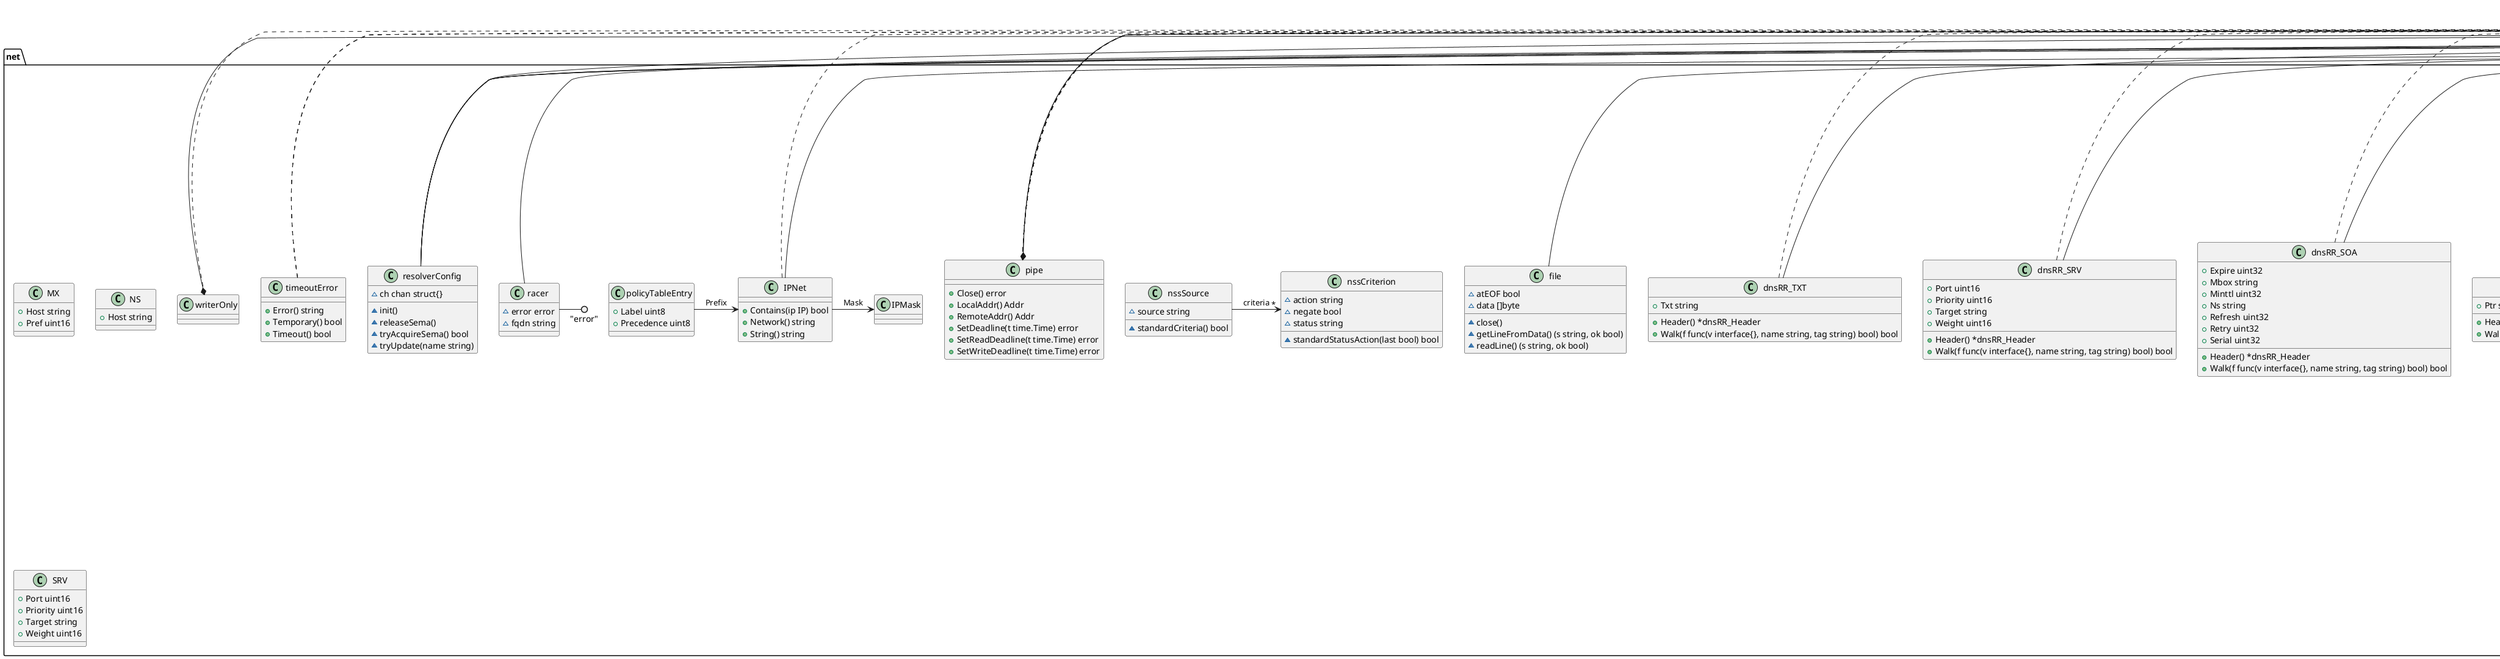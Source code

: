 
@startuml

set namespaceSeparator /

interface error {
}

class io/PipeReader {
}

class io/PipeWriter {
}

interface io/Closer {
}

interface io/ReadCloser {
}

interface io/ReadWriteCloser {
}

interface io/ReadWriter {
}

interface io/Reader {
}

interface io/ReaderFrom {
}

interface io/WriteCloser {
}

interface io/Writer {
}

class net/AddrError {
	+Addr string
	+Err string
	+Error() string
	+Temporary() bool
	+Timeout() bool
}

class net/DNSConfigError {
	+Err error
	+Error() string
	+Temporary() bool
	+Timeout() bool
}

class net/DNSError {
	+Err string
	+IsTemporary bool
	+IsTimeout bool
	+Name string
	+Server string
	+Error() string
	+Temporary() bool
	+Timeout() bool
}

class net/Dialer {
	+Cancel <-chan struct{}
	+DualStack bool
	+Dial(network string, address string) (Conn, error)
	~deadline(now time.Time) time.Time
	~dialDNS(network string, server string) (dnsConn, error)
	~fallbackDelay() time.Duration
}

class net/IPAddr {
	+Zone string
	+Network() string
	+String() string
	~family() int
	~isWildcard() bool
	~opAddr() Addr
	~sockaddr(family int) (syscall.Sockaddr, error)
}

class net/IPConn {
	+ReadFrom(b []byte) (int, Addr, error)
	+ReadFromIP(b []byte) (int, *IPAddr, error)
	+ReadMsgIP(b []byte, oob []byte) (n int, oobn int, flags int, addr *IPAddr, err error)
	+WriteMsgIP(b []byte, oob []byte, addr *IPAddr) (n int, oobn int, err error)
	+WriteTo(b []byte, addr Addr) (int, error)
	+WriteToIP(b []byte, addr *IPAddr) (int, error)
}

class net/IPNet {
	+Contains(ip IP) bool
	+Network() string
	+String() string
}

class net/Interface {
	+Index int
	+MTU int
	+Name string
	+Addrs() ([]Addr, error)
	+MulticastAddrs() ([]Addr, error)
}

class net/MX {
	+Host string
	+Pref uint16
}

class net/NS {
	+Host string
}

class net/OpError {
	+Err error
	+Net string
	+Op string
	+Error() string
	+Temporary() bool
	+Timeout() bool
}

class net/ParseError {
	+Text string
	+Type string
	+Error() string
}

class net/SRV {
	+Port uint16
	+Priority uint16
	+Target string
	+Weight uint16
}

class net/TCPAddr {
	+Port int
	+Zone string
	+Network() string
	+String() string
	~family() int
	~isWildcard() bool
	~opAddr() Addr
	~sockaddr(family int) (syscall.Sockaddr, error)
}

class net/TCPConn {
	+CloseRead() error
	+CloseWrite() error
	+ReadFrom(r io.Reader) (int64, error)
	+SetKeepAlive(keepalive bool) error
	+SetKeepAlivePeriod(d time.Duration) error
	+SetLinger(sec int) error
	+SetNoDelay(noDelay bool) error
	~readDNSResponse() (*dnsMsg, error)
	~writeDNSQuery(msg *dnsMsg) error
}

class net/TCPListener {
	+Accept() (Conn, error)
	+AcceptTCP() (*TCPConn, error)
	+Addr() Addr
	+Close() error
	+File() (f *os.File, err error)
	+SetDeadline(t time.Time) error
}

class net/UDPAddr {
	+Port int
	+Zone string
	+Network() string
	+String() string
	~family() int
	~isWildcard() bool
	~opAddr() Addr
	~sockaddr(family int) (syscall.Sockaddr, error)
}

class net/UDPConn {
	+ReadFrom(b []byte) (int, Addr, error)
	+ReadFromUDP(b []byte) (int, *UDPAddr, error)
	+ReadMsgUDP(b []byte, oob []byte) (n int, oobn int, flags int, addr *UDPAddr, err error)
	+WriteMsgUDP(b []byte, oob []byte, addr *UDPAddr) (n int, oobn int, err error)
	+WriteTo(b []byte, addr Addr) (int, error)
	+WriteToUDP(b []byte, addr *UDPAddr) (int, error)
	~readDNSResponse() (*dnsMsg, error)
	~writeDNSQuery(msg *dnsMsg) error
}

class net/UnixAddr {
	+Name string
	+Net string
	+Network() string
	+String() string
	~family() int
	~isWildcard() bool
	~opAddr() Addr
	~sockaddr(family int) (syscall.Sockaddr, error)
}

class net/UnixConn {
	+CloseRead() error
	+CloseWrite() error
	+ReadFrom(b []byte) (int, Addr, error)
	+ReadFromUnix(b []byte) (int, *UnixAddr, error)
	+ReadMsgUnix(b []byte, oob []byte) (n int, oobn int, flags int, addr *UnixAddr, err error)
	+WriteMsgUnix(b []byte, oob []byte, addr *UnixAddr) (n int, oobn int, err error)
	+WriteTo(b []byte, addr Addr) (n int, err error)
	+WriteToUnix(b []byte, addr *UnixAddr) (int, error)
}

class net/UnixListener {
	~path string
	~unlink bool
	+Accept() (c Conn, err error)
	+AcceptUnix() (*UnixConn, error)
	+Addr() Addr
	+Close() error
	+File() (f *os.File, err error)
	+SetDeadline(t time.Time) error
}

class net/byRFC6724 {
	+Len() int
	+Less(i int, j int) bool
	+Swap(i int, j int)
}

class net/conf {
	~dnsDebugLevel int
	~forceCgoLookupHost bool
	~goos string
	~hasMDNSAllow bool
	~netCgo bool
	~netGo bool
	~canUseCgo() bool
	~hostLookupOrder(hostname string) ret hostLookupOrder
}

class net/conn {
	+Close() error
	+File() (f *os.File, err error)
	+LocalAddr() Addr
	+Read(b []byte) (int, error)
	+RemoteAddr() Addr
	+SetDeadline(t time.Time) error
	+SetReadBuffer(bytes int) error
	+SetReadDeadline(t time.Time) error
	+SetWriteBuffer(bytes int) error
	+SetWriteDeadline(t time.Time) error
	+Write(b []byte) (int, error)
	~ok() bool
}

class net/dialContext {
	~address string
	~network string
}

class net/dialResult {
	~error error
	~primary bool
}

class net/dnsConfig {
	~attempts int
	~err error
	~lookup []string
	~ndots int
	~rotate bool
	~search []string
	~servers []string
	~timeout int
	~unknownOpt bool
	~nameList(name string) []string
}

class net/dnsHeader {
	+Ancount uint16
	+Arcount uint16
	+Bits uint16
	+Id uint16
	+Nscount uint16
	+Qdcount uint16
	+Walk(f func(v interface{}, name string, tag string) bool) bool
}

class net/dnsMsg {
	+Pack() (msg []byte, ok bool)
	+String() string
	+Unpack(msg []byte) bool
}

class net/dnsMsgHdr {
	~authoritative bool
	~id uint16
	~opcode int
	~rcode int
	~recursion_available bool
	~recursion_desired bool
	~response bool
	~truncated bool
	+Walk(f func(v interface{}, name string, tag string) bool) bool
}

class net/dnsQuestion {
	+Name string
	+Qclass uint16
	+Qtype uint16
	+Walk(f func(v interface{}, name string, tag string) bool) bool
}

class net/dnsRR_A {
	+A uint32
	+Header() *dnsRR_Header
	+Walk(f func(v interface{}, name string, tag string) bool) bool
}

class net/dnsRR_AAAA {
	+AAAA []byte
	+Header() *dnsRR_Header
	+Walk(f func(v interface{}, name string, tag string) bool) bool
}

class net/dnsRR_CNAME {
	+Cname string
	+Header() *dnsRR_Header
	+Walk(f func(v interface{}, name string, tag string) bool) bool
}

class net/dnsRR_HINFO {
	+Cpu string
	+Os string
	+Header() *dnsRR_Header
	+Walk(f func(v interface{}, name string, tag string) bool) bool
}

class net/dnsRR_Header {
	+Class uint16
	+Name string
	+Rdlength uint16
	+Rrtype uint16
	+Ttl uint32
	+Header() *dnsRR_Header
	+Walk(f func(v interface{}, name string, tag string) bool) bool
}

class net/dnsRR_MB {
	+Mb string
	+Header() *dnsRR_Header
	+Walk(f func(v interface{}, name string, tag string) bool) bool
}

class net/dnsRR_MG {
	+Mg string
	+Header() *dnsRR_Header
	+Walk(f func(v interface{}, name string, tag string) bool) bool
}

class net/dnsRR_MINFO {
	+Email string
	+Rmail string
	+Header() *dnsRR_Header
	+Walk(f func(v interface{}, name string, tag string) bool) bool
}

class net/dnsRR_MR {
	+Mr string
	+Header() *dnsRR_Header
	+Walk(f func(v interface{}, name string, tag string) bool) bool
}

class net/dnsRR_MX {
	+Mx string
	+Pref uint16
	+Header() *dnsRR_Header
	+Walk(f func(v interface{}, name string, tag string) bool) bool
}

class net/dnsRR_NS {
	+Ns string
	+Header() *dnsRR_Header
	+Walk(f func(v interface{}, name string, tag string) bool) bool
}

class net/dnsRR_PTR {
	+Ptr string
	+Header() *dnsRR_Header
	+Walk(f func(v interface{}, name string, tag string) bool) bool
}

class net/dnsRR_SOA {
	+Expire uint32
	+Mbox string
	+Minttl uint32
	+Ns string
	+Refresh uint32
	+Retry uint32
	+Serial uint32
	+Header() *dnsRR_Header
	+Walk(f func(v interface{}, name string, tag string) bool) bool
}

class net/dnsRR_SRV {
	+Port uint16
	+Priority uint16
	+Target string
	+Weight uint16
	+Header() *dnsRR_Header
	+Walk(f func(v interface{}, name string, tag string) bool) bool
}

class net/dnsRR_TXT {
	+Txt string
	+Header() *dnsRR_Header
	+Walk(f func(v interface{}, name string, tag string) bool) bool
}

class net/fdMutex {
	~rsema uint32
	~state uint64
	~wsema uint32
	+Decref() bool
	+Incref() bool
	+IncrefAndClose() bool
	+RWLock(read bool) bool
	+RWUnlock(read bool) bool
}

class net/file {
	~atEOF bool
	~data []byte
	~close()
	~getLineFromData() (s string, ok bool)
	~readLine() (s string, ok bool)
}

class net/ipAttr {
	+Label uint8
	+Precedence uint8
}

class net/netFD {
	~family int
	~isConnected bool
	~net string
	~sotype int
	~sysfd int
	+Close() error
	+Read(p []byte) (n int, err error)
	+Write(p []byte) (nn int, err error)
	~accept() (netfd *netFD, err error)
	~addrFunc() func(syscall.Sockaddr) Addr
	~closeRead() error
	~closeWrite() error
	~connect(la syscall.Sockaddr, ra syscall.Sockaddr, deadline time.Time, cancel <-chan struct{}) error
	~decref()
	~destroy()
	~dial(laddr sockaddr, raddr sockaddr, deadline time.Time, cancel <-chan struct{}) error
	~dup() (f *os.File, err error)
	~eofError(n int, err error) error
	~incref() error
	~init() error
	~listenDatagram(laddr sockaddr) error
	~listenStream(laddr sockaddr, backlog int) error
	~name() string
	~readFrom(p []byte) (n int, sa syscall.Sockaddr, err error)
	~readLock() error
	~readMsg(p []byte, oob []byte) (n int, oobn int, flags int, sa syscall.Sockaddr, err error)
	~readUnlock()
	~setAddr(laddr Addr, raddr Addr)
	~setDeadline(t time.Time) error
	~setReadDeadline(t time.Time) error
	~setWriteDeadline(t time.Time) error
	~shutdown(how int) error
	~writeLock() error
	~writeMsg(p []byte, oob []byte, sa syscall.Sockaddr) (n int, oobn int, err error)
	~writeTo(p []byte, sa syscall.Sockaddr) (n int, err error)
	~writeUnlock()
}

class net/nssConf {
	~err error
	~sources map[string][]nssSource
}

class net/nssCriterion {
	~action string
	~negate bool
	~status string
	~standardStatusAction(last bool) bool
}

class net/nssSource {
	~source string
	~standardCriteria() bool
}

class net/pipe {
	+Close() error
	+LocalAddr() Addr
	+RemoteAddr() Addr
	+SetDeadline(t time.Time) error
	+SetReadDeadline(t time.Time) error
	+SetWriteDeadline(t time.Time) error
}

class net/policyTableEntry {
	+Label uint8
	+Precedence uint8
}

class net/pollDesc {
	~runtimeCtx uintptr
	+Close()
	+Evict()
	+Init(fd *netFD) error
	+Prepare(mode int) error
	+PrepareRead() error
	+PrepareWrite() error
	+Wait(mode int) error
	+WaitCanceled(mode int)
	+WaitCanceledRead()
	+WaitCanceledWrite()
	+WaitRead() error
	+WaitWrite() error
}

class net/racer {
	~error error
	~fqdn string
}

class net/resolverConfig {
	~ch chan struct{}
	~init()
	~releaseSema()
	~tryAcquireSema() bool
	~tryUpdate(name string)
}

class net/timeoutError {
	+Error() string
	+Temporary() bool
	+Timeout() bool
}

class net/writerOnly {
}

interface net/Addr {
	+Network() string
	+String() string
}

interface net/Conn {
	+Close() error
	+LocalAddr() Addr
	+Read(b []byte) (n int, err error)
	+RemoteAddr() Addr
	+SetDeadline(t time.Time) error
	+SetReadDeadline(t time.Time) error
	+SetWriteDeadline(t time.Time) error
	+Write(b []byte) (n int, err error)
}

interface net/Error {
	+Temporary() bool
	+Timeout() bool
}

interface net/Listener {
	+Accept() (Conn, error)
	+Addr() Addr
	+Close() error
}

interface net/PacketConn {
	+Close() error
	+LocalAddr() Addr
	+ReadFrom(b []byte) (n int, addr Addr, err error)
	+SetDeadline(t time.Time) error
	+SetReadDeadline(t time.Time) error
	+SetWriteDeadline(t time.Time) error
	+WriteTo(b []byte, addr Addr) (n int, err error)
}

interface net/dnsConn {
	+SetDeadline(time.Time) error
	~readDNSResponse() (*dnsMsg, error)
	~writeDNSQuery(*dnsMsg) error
}

interface net/dnsDialer {
	~dialDNS(string, string) (dnsConn, error)
}

interface net/dnsRR {
	+Header() *dnsRR_Header
}

interface net/dnsStruct {
	+Walk(f func(v interface{}, name string, tag string) ok bool) ok bool
}

interface net/sockaddr {
	~family() int
	~isWildcard() bool
	~sockaddr(family int) (syscall.Sockaddr, error)
}

interface net/temporary {
	+Temporary() bool
}

interface net/timeout {
	+Timeout() bool
}
"net/AddrError" .|> "net/Error"
"net/AddrError" .|> "net/temporary"
"net/AddrError" .|> "net/timeout"
"net/DNSConfigError" .|> "net/Error"
"net/DNSConfigError" .|> "net/temporary"
"net/DNSConfigError" .|> "net/timeout"
"net/DNSError" .|> "net/Error"
"net/DNSError" .|> "net/temporary"
"net/DNSError" .|> "net/timeout"
"net/Dialer" -> "net/Addr": LocalAddr
"net/Dialer" .|> "net/dnsDialer"
"net/Dialer" -> "time/Duration": Timeout
"net/Dialer" -> "time/Duration": FallbackDelay
"net/Dialer" -> "time/Duration": KeepAlive
"net/Dialer" -> "time/Time": Deadline
"net/IPAddr" -> "net/IP": IP
"net/IPAddr" .|> "net/sockaddr"
"net/IPConn" .|> "net/PacketConn"
"net/IPConn" *- "net/conn"
"net/IPNet" .|> "net/Addr"
"net/IPNet" -> "net/IP": IP
"net/IPNet" -> "net/IPMask": Mask
"net/Interface" -> "net/Flags": Flags
"net/Interface" -> "net/HardwareAddr": HardwareAddr
"net/OpError" -> "net/Addr": Source
"net/OpError" -> "net/Addr": Addr
"net/OpError" .|> "net/Error"
"net/OpError" .|> "net/temporary"
"net/OpError" .|> "net/timeout"
"net/ParseError" -() "error"
"net/TCPAddr" -> "net/IP": IP
"net/TCPAddr" .|> "net/sockaddr"
"net/TCPConn" .|> "io/ReaderFrom"
"net/TCPConn" *- "net/conn"
"net/TCPConn" .|> "net/dnsConn"
"net/TCPListener" .|> "io/Closer"
"net/TCPListener" .|> "net/Listener"
"net/TCPListener" -> "net/netFD": fd
"net/UDPAddr" -> "net/IP": IP
"net/UDPAddr" .|> "net/sockaddr"
"net/UDPConn" .|> "net/PacketConn"
"net/UDPConn" *- "net/conn"
"net/UDPConn" .|> "net/dnsConn"
"net/UnixAddr" .|> "net/sockaddr"
"net/UnixConn" .|> "net/PacketConn"
"net/UnixConn" *- "net/conn"
"net/UnixListener" .|> "io/Closer"
"net/UnixListener" .|> "net/Listener"
"net/UnixListener" -> "net/netFD": fd
"net/byRFC6724" -> "*"  "net/IP": srcs
"net/byRFC6724" -> "*"  "net/IPAddr": addrs
"net/byRFC6724" -> "*"  "net/ipAttr": addrAttr
"net/byRFC6724" -> "*"  "net/ipAttr": srcAttr
"net/byRFC6724" .|> "sort/Interface"
"net/conf" -> "net/dnsConfig": resolv
"net/conf" -> "net/nssConf": nss
"net/conn" .|> "io/Closer"
"net/conn" .|> "io/ReadCloser"
"net/conn" .|> "io/ReadWriteCloser"
"net/conn" .|> "io/ReadWriter"
"net/conn" .|> "io/Reader"
"net/conn" .|> "io/WriteCloser"
"net/conn" .|> "io/Writer"
"net/conn" .|> "net/Conn"
"net/conn" -> "net/netFD": fd
"net/dialContext" *- "net/Dialer"
"net/dialContext" -> "time/Time": finalDeadline
"net/dialResult" -() "error"
"net/dialResult" .|> "io/Closer"
"net/dialResult" .|> "io/ReadCloser"
"net/dialResult" .|> "io/ReadWriteCloser"
"net/dialResult" .|> "io/ReadWriter"
"net/dialResult" .|> "io/Reader"
"net/dialResult" .|> "io/WriteCloser"
"net/dialResult" .|> "io/Writer"
"net/dialResult" *- "net/Conn"
"net/dialResult" .|> "net/Conn"
"net/dnsHeader" .|> "net/dnsStruct"
"net/dnsMsg" *- "net/dnsMsgHdr"
"net/dnsMsg" -> "*"  "net/dnsQuestion": question
"net/dnsMsg" -> "*"  "net/dnsRR": answer
"net/dnsMsg" -> "*"  "net/dnsRR": ns
"net/dnsMsg" -> "*"  "net/dnsRR": extra
"net/dnsMsgHdr" .|> "net/dnsStruct"
"net/dnsQuestion" .|> "net/dnsStruct"
"net/dnsRR_A" .|> "net/dnsRR"
"net/dnsRR_A" -> "net/dnsRR_Header": Hdr
"net/dnsRR_AAAA" .|> "net/dnsRR"
"net/dnsRR_AAAA" -> "net/dnsRR_Header": Hdr
"net/dnsRR_CNAME" .|> "net/dnsRR"
"net/dnsRR_CNAME" -> "net/dnsRR_Header": Hdr
"net/dnsRR_HINFO" .|> "net/dnsRR"
"net/dnsRR_HINFO" -> "net/dnsRR_Header": Hdr
"net/dnsRR_Header" .|> "net/dnsRR"
"net/dnsRR_MB" .|> "net/dnsRR"
"net/dnsRR_MB" -> "net/dnsRR_Header": Hdr
"net/dnsRR_MG" .|> "net/dnsRR"
"net/dnsRR_MG" -> "net/dnsRR_Header": Hdr
"net/dnsRR_MINFO" .|> "net/dnsRR"
"net/dnsRR_MINFO" -> "net/dnsRR_Header": Hdr
"net/dnsRR_MR" .|> "net/dnsRR"
"net/dnsRR_MR" -> "net/dnsRR_Header": Hdr
"net/dnsRR_MX" .|> "net/dnsRR"
"net/dnsRR_MX" -> "net/dnsRR_Header": Hdr
"net/dnsRR_NS" .|> "net/dnsRR"
"net/dnsRR_NS" -> "net/dnsRR_Header": Hdr
"net/dnsRR_PTR" .|> "net/dnsRR"
"net/dnsRR_PTR" -> "net/dnsRR_Header": Hdr
"net/dnsRR_SOA" .|> "net/dnsRR"
"net/dnsRR_SOA" -> "net/dnsRR_Header": Hdr
"net/dnsRR_SRV" .|> "net/dnsRR"
"net/dnsRR_SRV" -> "net/dnsRR_Header": Hdr
"net/dnsRR_TXT" .|> "net/dnsRR"
"net/dnsRR_TXT" -> "net/dnsRR_Header": Hdr
"net/file" -> "os/File": file
"net/ipAttr" -> "net/scope": Scope
"net/netFD" .|> "io/Closer"
"net/netFD" .|> "io/ReadCloser"
"net/netFD" .|> "io/ReadWriteCloser"
"net/netFD" .|> "io/ReadWriter"
"net/netFD" .|> "io/Reader"
"net/netFD" .|> "io/WriteCloser"
"net/netFD" .|> "io/Writer"
"net/netFD" -> "net/Addr": laddr
"net/netFD" -> "net/Addr": raddr
"net/netFD" -> "net/fdMutex": fdmu
"net/netFD" -> "net/pollDesc": pd
"net/nssSource" -> "*"  "net/nssCriterion": criteria
"net/pipe" .|> "io/Closer"
"net/pipe" *- "io/PipeReader"
"net/pipe" *- "io/PipeWriter"
"net/pipe" .|> "io/ReadCloser"
"net/pipe" .|> "io/ReadWriteCloser"
"net/pipe" .|> "io/ReadWriter"
"net/pipe" .|> "io/Reader"
"net/pipe" .|> "io/WriteCloser"
"net/pipe" .|> "io/Writer"
"net/pipe" .|> "net/Conn"
"net/policyTableEntry" -> "net/IPNet": Prefix
"net/racer" -() "error"
"net/racer" -> "*"  "net/dnsRR": rrs
"net/resolverConfig" -> "net/dnsConfig": dnsConfig
"net/resolverConfig" -> "sync/Once": initOnce
"net/resolverConfig" -> "sync/RWMutex": mu
"net/resolverConfig" -> "time/Time": lastChecked
"net/resolverConfig" -> "time/Time": modTime
"net/timeoutError" .|> "net/Error"
"net/timeoutError" .|> "net/temporary"
"net/timeoutError" .|> "net/timeout"
"net/writerOnly" *- "io/Writer"
"net/writerOnly" .|> "io/Writer"
"net/Error" -|> "error"
"net/dnsConn" -|> "io/Closer"
"net/dnsRR" -|> "net/dnsStruct"
"net/sockaddr" -|> "net/Addr"

class os/File {
}

interface sort/Interface {
}

class sync/Once {
}

class sync/RWMutex {
}

class time/Time {
}

hide interface fields

@enduml
